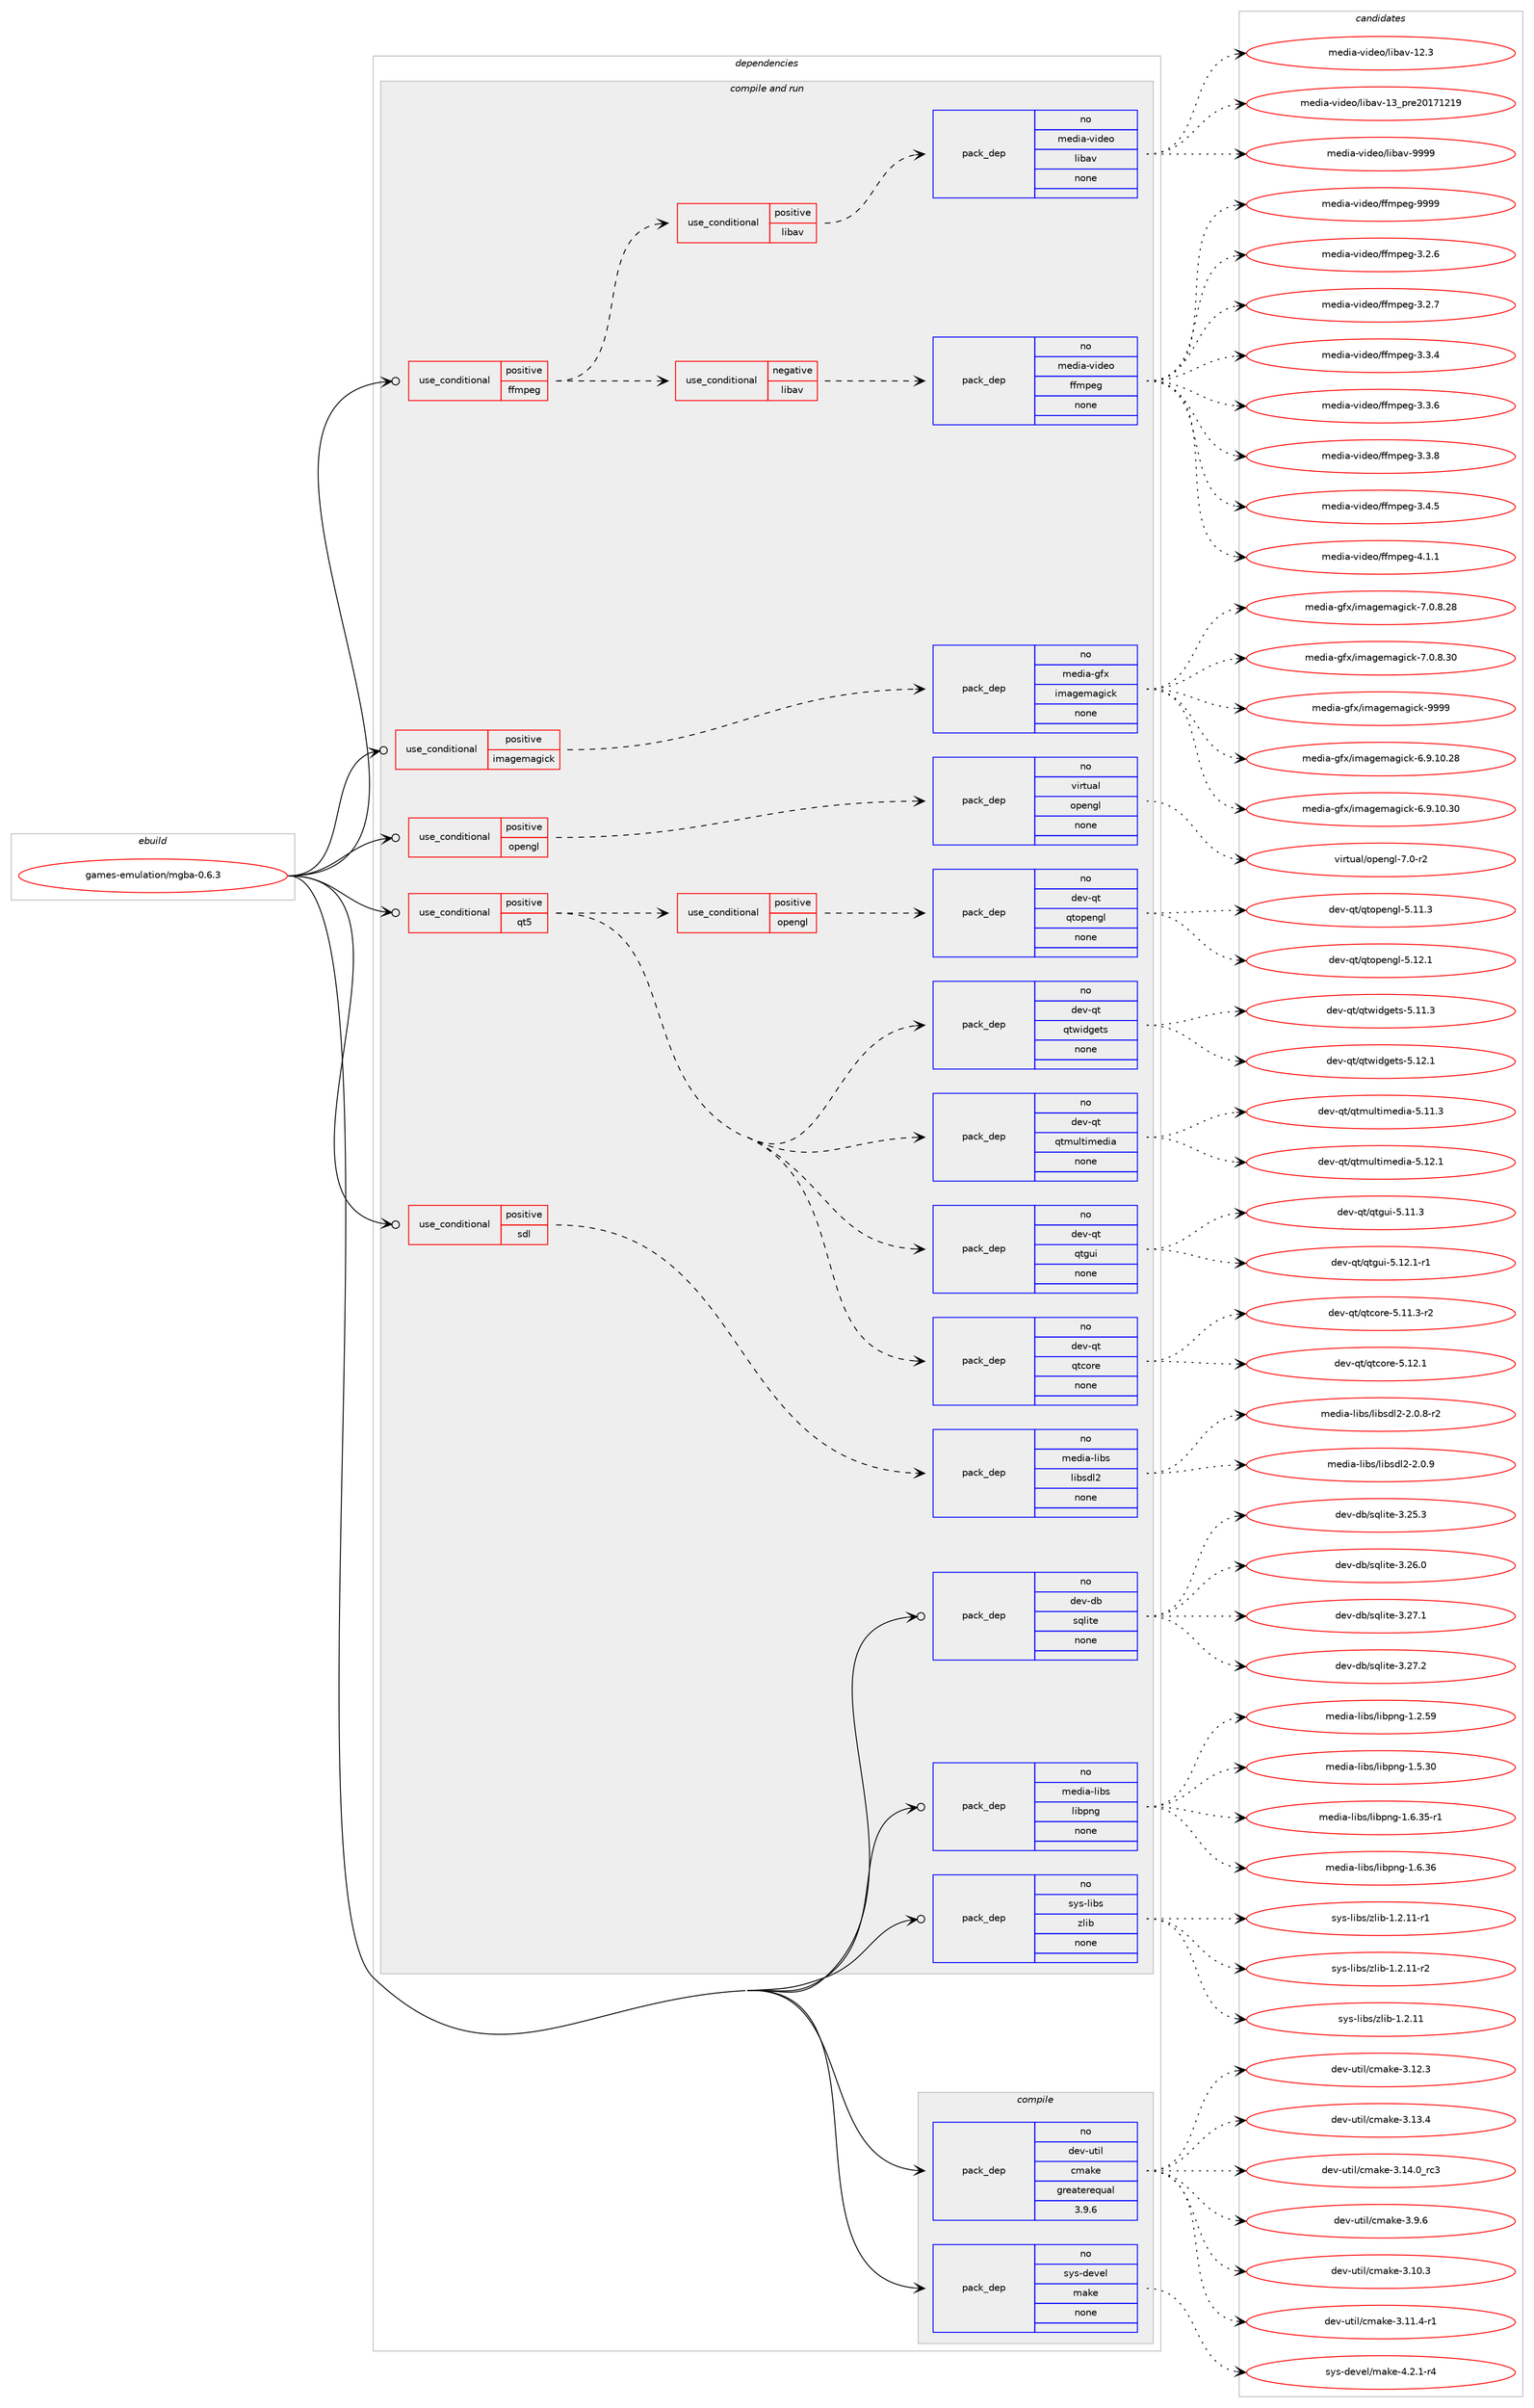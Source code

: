 digraph prolog {

# *************
# Graph options
# *************

newrank=true;
concentrate=true;
compound=true;
graph [rankdir=LR,fontname=Helvetica,fontsize=10,ranksep=1.5];#, ranksep=2.5, nodesep=0.2];
edge  [arrowhead=vee];
node  [fontname=Helvetica,fontsize=10];

# **********
# The ebuild
# **********

subgraph cluster_leftcol {
color=gray;
rank=same;
label=<<i>ebuild</i>>;
id [label="games-emulation/mgba-0.6.3", color=red, width=4, href="../games-emulation/mgba-0.6.3.svg"];
}

# ****************
# The dependencies
# ****************

subgraph cluster_midcol {
color=gray;
label=<<i>dependencies</i>>;
subgraph cluster_compile {
fillcolor="#eeeeee";
style=filled;
label=<<i>compile</i>>;
subgraph pack1105831 {
dependency1555965 [label=<<TABLE BORDER="0" CELLBORDER="1" CELLSPACING="0" CELLPADDING="4" WIDTH="220"><TR><TD ROWSPAN="6" CELLPADDING="30">pack_dep</TD></TR><TR><TD WIDTH="110">no</TD></TR><TR><TD>dev-util</TD></TR><TR><TD>cmake</TD></TR><TR><TD>greaterequal</TD></TR><TR><TD>3.9.6</TD></TR></TABLE>>, shape=none, color=blue];
}
id:e -> dependency1555965:w [weight=20,style="solid",arrowhead="vee"];
subgraph pack1105832 {
dependency1555966 [label=<<TABLE BORDER="0" CELLBORDER="1" CELLSPACING="0" CELLPADDING="4" WIDTH="220"><TR><TD ROWSPAN="6" CELLPADDING="30">pack_dep</TD></TR><TR><TD WIDTH="110">no</TD></TR><TR><TD>sys-devel</TD></TR><TR><TD>make</TD></TR><TR><TD>none</TD></TR><TR><TD></TD></TR></TABLE>>, shape=none, color=blue];
}
id:e -> dependency1555966:w [weight=20,style="solid",arrowhead="vee"];
}
subgraph cluster_compileandrun {
fillcolor="#eeeeee";
style=filled;
label=<<i>compile and run</i>>;
subgraph cond426282 {
dependency1555967 [label=<<TABLE BORDER="0" CELLBORDER="1" CELLSPACING="0" CELLPADDING="4"><TR><TD ROWSPAN="3" CELLPADDING="10">use_conditional</TD></TR><TR><TD>positive</TD></TR><TR><TD>ffmpeg</TD></TR></TABLE>>, shape=none, color=red];
subgraph cond426283 {
dependency1555968 [label=<<TABLE BORDER="0" CELLBORDER="1" CELLSPACING="0" CELLPADDING="4"><TR><TD ROWSPAN="3" CELLPADDING="10">use_conditional</TD></TR><TR><TD>positive</TD></TR><TR><TD>libav</TD></TR></TABLE>>, shape=none, color=red];
subgraph pack1105833 {
dependency1555969 [label=<<TABLE BORDER="0" CELLBORDER="1" CELLSPACING="0" CELLPADDING="4" WIDTH="220"><TR><TD ROWSPAN="6" CELLPADDING="30">pack_dep</TD></TR><TR><TD WIDTH="110">no</TD></TR><TR><TD>media-video</TD></TR><TR><TD>libav</TD></TR><TR><TD>none</TD></TR><TR><TD></TD></TR></TABLE>>, shape=none, color=blue];
}
dependency1555968:e -> dependency1555969:w [weight=20,style="dashed",arrowhead="vee"];
}
dependency1555967:e -> dependency1555968:w [weight=20,style="dashed",arrowhead="vee"];
subgraph cond426284 {
dependency1555970 [label=<<TABLE BORDER="0" CELLBORDER="1" CELLSPACING="0" CELLPADDING="4"><TR><TD ROWSPAN="3" CELLPADDING="10">use_conditional</TD></TR><TR><TD>negative</TD></TR><TR><TD>libav</TD></TR></TABLE>>, shape=none, color=red];
subgraph pack1105834 {
dependency1555971 [label=<<TABLE BORDER="0" CELLBORDER="1" CELLSPACING="0" CELLPADDING="4" WIDTH="220"><TR><TD ROWSPAN="6" CELLPADDING="30">pack_dep</TD></TR><TR><TD WIDTH="110">no</TD></TR><TR><TD>media-video</TD></TR><TR><TD>ffmpeg</TD></TR><TR><TD>none</TD></TR><TR><TD></TD></TR></TABLE>>, shape=none, color=blue];
}
dependency1555970:e -> dependency1555971:w [weight=20,style="dashed",arrowhead="vee"];
}
dependency1555967:e -> dependency1555970:w [weight=20,style="dashed",arrowhead="vee"];
}
id:e -> dependency1555967:w [weight=20,style="solid",arrowhead="odotvee"];
subgraph cond426285 {
dependency1555972 [label=<<TABLE BORDER="0" CELLBORDER="1" CELLSPACING="0" CELLPADDING="4"><TR><TD ROWSPAN="3" CELLPADDING="10">use_conditional</TD></TR><TR><TD>positive</TD></TR><TR><TD>imagemagick</TD></TR></TABLE>>, shape=none, color=red];
subgraph pack1105835 {
dependency1555973 [label=<<TABLE BORDER="0" CELLBORDER="1" CELLSPACING="0" CELLPADDING="4" WIDTH="220"><TR><TD ROWSPAN="6" CELLPADDING="30">pack_dep</TD></TR><TR><TD WIDTH="110">no</TD></TR><TR><TD>media-gfx</TD></TR><TR><TD>imagemagick</TD></TR><TR><TD>none</TD></TR><TR><TD></TD></TR></TABLE>>, shape=none, color=blue];
}
dependency1555972:e -> dependency1555973:w [weight=20,style="dashed",arrowhead="vee"];
}
id:e -> dependency1555972:w [weight=20,style="solid",arrowhead="odotvee"];
subgraph cond426286 {
dependency1555974 [label=<<TABLE BORDER="0" CELLBORDER="1" CELLSPACING="0" CELLPADDING="4"><TR><TD ROWSPAN="3" CELLPADDING="10">use_conditional</TD></TR><TR><TD>positive</TD></TR><TR><TD>opengl</TD></TR></TABLE>>, shape=none, color=red];
subgraph pack1105836 {
dependency1555975 [label=<<TABLE BORDER="0" CELLBORDER="1" CELLSPACING="0" CELLPADDING="4" WIDTH="220"><TR><TD ROWSPAN="6" CELLPADDING="30">pack_dep</TD></TR><TR><TD WIDTH="110">no</TD></TR><TR><TD>virtual</TD></TR><TR><TD>opengl</TD></TR><TR><TD>none</TD></TR><TR><TD></TD></TR></TABLE>>, shape=none, color=blue];
}
dependency1555974:e -> dependency1555975:w [weight=20,style="dashed",arrowhead="vee"];
}
id:e -> dependency1555974:w [weight=20,style="solid",arrowhead="odotvee"];
subgraph cond426287 {
dependency1555976 [label=<<TABLE BORDER="0" CELLBORDER="1" CELLSPACING="0" CELLPADDING="4"><TR><TD ROWSPAN="3" CELLPADDING="10">use_conditional</TD></TR><TR><TD>positive</TD></TR><TR><TD>qt5</TD></TR></TABLE>>, shape=none, color=red];
subgraph pack1105837 {
dependency1555977 [label=<<TABLE BORDER="0" CELLBORDER="1" CELLSPACING="0" CELLPADDING="4" WIDTH="220"><TR><TD ROWSPAN="6" CELLPADDING="30">pack_dep</TD></TR><TR><TD WIDTH="110">no</TD></TR><TR><TD>dev-qt</TD></TR><TR><TD>qtcore</TD></TR><TR><TD>none</TD></TR><TR><TD></TD></TR></TABLE>>, shape=none, color=blue];
}
dependency1555976:e -> dependency1555977:w [weight=20,style="dashed",arrowhead="vee"];
subgraph pack1105838 {
dependency1555978 [label=<<TABLE BORDER="0" CELLBORDER="1" CELLSPACING="0" CELLPADDING="4" WIDTH="220"><TR><TD ROWSPAN="6" CELLPADDING="30">pack_dep</TD></TR><TR><TD WIDTH="110">no</TD></TR><TR><TD>dev-qt</TD></TR><TR><TD>qtgui</TD></TR><TR><TD>none</TD></TR><TR><TD></TD></TR></TABLE>>, shape=none, color=blue];
}
dependency1555976:e -> dependency1555978:w [weight=20,style="dashed",arrowhead="vee"];
subgraph pack1105839 {
dependency1555979 [label=<<TABLE BORDER="0" CELLBORDER="1" CELLSPACING="0" CELLPADDING="4" WIDTH="220"><TR><TD ROWSPAN="6" CELLPADDING="30">pack_dep</TD></TR><TR><TD WIDTH="110">no</TD></TR><TR><TD>dev-qt</TD></TR><TR><TD>qtmultimedia</TD></TR><TR><TD>none</TD></TR><TR><TD></TD></TR></TABLE>>, shape=none, color=blue];
}
dependency1555976:e -> dependency1555979:w [weight=20,style="dashed",arrowhead="vee"];
subgraph pack1105840 {
dependency1555980 [label=<<TABLE BORDER="0" CELLBORDER="1" CELLSPACING="0" CELLPADDING="4" WIDTH="220"><TR><TD ROWSPAN="6" CELLPADDING="30">pack_dep</TD></TR><TR><TD WIDTH="110">no</TD></TR><TR><TD>dev-qt</TD></TR><TR><TD>qtwidgets</TD></TR><TR><TD>none</TD></TR><TR><TD></TD></TR></TABLE>>, shape=none, color=blue];
}
dependency1555976:e -> dependency1555980:w [weight=20,style="dashed",arrowhead="vee"];
subgraph cond426288 {
dependency1555981 [label=<<TABLE BORDER="0" CELLBORDER="1" CELLSPACING="0" CELLPADDING="4"><TR><TD ROWSPAN="3" CELLPADDING="10">use_conditional</TD></TR><TR><TD>positive</TD></TR><TR><TD>opengl</TD></TR></TABLE>>, shape=none, color=red];
subgraph pack1105841 {
dependency1555982 [label=<<TABLE BORDER="0" CELLBORDER="1" CELLSPACING="0" CELLPADDING="4" WIDTH="220"><TR><TD ROWSPAN="6" CELLPADDING="30">pack_dep</TD></TR><TR><TD WIDTH="110">no</TD></TR><TR><TD>dev-qt</TD></TR><TR><TD>qtopengl</TD></TR><TR><TD>none</TD></TR><TR><TD></TD></TR></TABLE>>, shape=none, color=blue];
}
dependency1555981:e -> dependency1555982:w [weight=20,style="dashed",arrowhead="vee"];
}
dependency1555976:e -> dependency1555981:w [weight=20,style="dashed",arrowhead="vee"];
}
id:e -> dependency1555976:w [weight=20,style="solid",arrowhead="odotvee"];
subgraph cond426289 {
dependency1555983 [label=<<TABLE BORDER="0" CELLBORDER="1" CELLSPACING="0" CELLPADDING="4"><TR><TD ROWSPAN="3" CELLPADDING="10">use_conditional</TD></TR><TR><TD>positive</TD></TR><TR><TD>sdl</TD></TR></TABLE>>, shape=none, color=red];
subgraph pack1105842 {
dependency1555984 [label=<<TABLE BORDER="0" CELLBORDER="1" CELLSPACING="0" CELLPADDING="4" WIDTH="220"><TR><TD ROWSPAN="6" CELLPADDING="30">pack_dep</TD></TR><TR><TD WIDTH="110">no</TD></TR><TR><TD>media-libs</TD></TR><TR><TD>libsdl2</TD></TR><TR><TD>none</TD></TR><TR><TD></TD></TR></TABLE>>, shape=none, color=blue];
}
dependency1555983:e -> dependency1555984:w [weight=20,style="dashed",arrowhead="vee"];
}
id:e -> dependency1555983:w [weight=20,style="solid",arrowhead="odotvee"];
subgraph pack1105843 {
dependency1555985 [label=<<TABLE BORDER="0" CELLBORDER="1" CELLSPACING="0" CELLPADDING="4" WIDTH="220"><TR><TD ROWSPAN="6" CELLPADDING="30">pack_dep</TD></TR><TR><TD WIDTH="110">no</TD></TR><TR><TD>dev-db</TD></TR><TR><TD>sqlite</TD></TR><TR><TD>none</TD></TR><TR><TD></TD></TR></TABLE>>, shape=none, color=blue];
}
id:e -> dependency1555985:w [weight=20,style="solid",arrowhead="odotvee"];
subgraph pack1105844 {
dependency1555986 [label=<<TABLE BORDER="0" CELLBORDER="1" CELLSPACING="0" CELLPADDING="4" WIDTH="220"><TR><TD ROWSPAN="6" CELLPADDING="30">pack_dep</TD></TR><TR><TD WIDTH="110">no</TD></TR><TR><TD>media-libs</TD></TR><TR><TD>libpng</TD></TR><TR><TD>none</TD></TR><TR><TD></TD></TR></TABLE>>, shape=none, color=blue];
}
id:e -> dependency1555986:w [weight=20,style="solid",arrowhead="odotvee"];
subgraph pack1105845 {
dependency1555987 [label=<<TABLE BORDER="0" CELLBORDER="1" CELLSPACING="0" CELLPADDING="4" WIDTH="220"><TR><TD ROWSPAN="6" CELLPADDING="30">pack_dep</TD></TR><TR><TD WIDTH="110">no</TD></TR><TR><TD>sys-libs</TD></TR><TR><TD>zlib</TD></TR><TR><TD>none</TD></TR><TR><TD></TD></TR></TABLE>>, shape=none, color=blue];
}
id:e -> dependency1555987:w [weight=20,style="solid",arrowhead="odotvee"];
}
subgraph cluster_run {
fillcolor="#eeeeee";
style=filled;
label=<<i>run</i>>;
}
}

# **************
# The candidates
# **************

subgraph cluster_choices {
rank=same;
color=gray;
label=<<i>candidates</i>>;

subgraph choice1105831 {
color=black;
nodesep=1;
choice1001011184511711610510847991099710710145514649484651 [label="dev-util/cmake-3.10.3", color=red, width=4,href="../dev-util/cmake-3.10.3.svg"];
choice10010111845117116105108479910997107101455146494946524511449 [label="dev-util/cmake-3.11.4-r1", color=red, width=4,href="../dev-util/cmake-3.11.4-r1.svg"];
choice1001011184511711610510847991099710710145514649504651 [label="dev-util/cmake-3.12.3", color=red, width=4,href="../dev-util/cmake-3.12.3.svg"];
choice1001011184511711610510847991099710710145514649514652 [label="dev-util/cmake-3.13.4", color=red, width=4,href="../dev-util/cmake-3.13.4.svg"];
choice1001011184511711610510847991099710710145514649524648951149951 [label="dev-util/cmake-3.14.0_rc3", color=red, width=4,href="../dev-util/cmake-3.14.0_rc3.svg"];
choice10010111845117116105108479910997107101455146574654 [label="dev-util/cmake-3.9.6", color=red, width=4,href="../dev-util/cmake-3.9.6.svg"];
dependency1555965:e -> choice1001011184511711610510847991099710710145514649484651:w [style=dotted,weight="100"];
dependency1555965:e -> choice10010111845117116105108479910997107101455146494946524511449:w [style=dotted,weight="100"];
dependency1555965:e -> choice1001011184511711610510847991099710710145514649504651:w [style=dotted,weight="100"];
dependency1555965:e -> choice1001011184511711610510847991099710710145514649514652:w [style=dotted,weight="100"];
dependency1555965:e -> choice1001011184511711610510847991099710710145514649524648951149951:w [style=dotted,weight="100"];
dependency1555965:e -> choice10010111845117116105108479910997107101455146574654:w [style=dotted,weight="100"];
}
subgraph choice1105832 {
color=black;
nodesep=1;
choice1151211154510010111810110847109971071014552465046494511452 [label="sys-devel/make-4.2.1-r4", color=red, width=4,href="../sys-devel/make-4.2.1-r4.svg"];
dependency1555966:e -> choice1151211154510010111810110847109971071014552465046494511452:w [style=dotted,weight="100"];
}
subgraph choice1105833 {
color=black;
nodesep=1;
choice10910110010597451181051001011114710810598971184549504651 [label="media-video/libav-12.3", color=red, width=4,href="../media-video/libav-12.3.svg"];
choice1091011001059745118105100101111471081059897118454951951121141015048495549504957 [label="media-video/libav-13_pre20171219", color=red, width=4,href="../media-video/libav-13_pre20171219.svg"];
choice10910110010597451181051001011114710810598971184557575757 [label="media-video/libav-9999", color=red, width=4,href="../media-video/libav-9999.svg"];
dependency1555969:e -> choice10910110010597451181051001011114710810598971184549504651:w [style=dotted,weight="100"];
dependency1555969:e -> choice1091011001059745118105100101111471081059897118454951951121141015048495549504957:w [style=dotted,weight="100"];
dependency1555969:e -> choice10910110010597451181051001011114710810598971184557575757:w [style=dotted,weight="100"];
}
subgraph choice1105834 {
color=black;
nodesep=1;
choice109101100105974511810510010111147102102109112101103455146504654 [label="media-video/ffmpeg-3.2.6", color=red, width=4,href="../media-video/ffmpeg-3.2.6.svg"];
choice109101100105974511810510010111147102102109112101103455146504655 [label="media-video/ffmpeg-3.2.7", color=red, width=4,href="../media-video/ffmpeg-3.2.7.svg"];
choice109101100105974511810510010111147102102109112101103455146514652 [label="media-video/ffmpeg-3.3.4", color=red, width=4,href="../media-video/ffmpeg-3.3.4.svg"];
choice109101100105974511810510010111147102102109112101103455146514654 [label="media-video/ffmpeg-3.3.6", color=red, width=4,href="../media-video/ffmpeg-3.3.6.svg"];
choice109101100105974511810510010111147102102109112101103455146514656 [label="media-video/ffmpeg-3.3.8", color=red, width=4,href="../media-video/ffmpeg-3.3.8.svg"];
choice109101100105974511810510010111147102102109112101103455146524653 [label="media-video/ffmpeg-3.4.5", color=red, width=4,href="../media-video/ffmpeg-3.4.5.svg"];
choice109101100105974511810510010111147102102109112101103455246494649 [label="media-video/ffmpeg-4.1.1", color=red, width=4,href="../media-video/ffmpeg-4.1.1.svg"];
choice1091011001059745118105100101111471021021091121011034557575757 [label="media-video/ffmpeg-9999", color=red, width=4,href="../media-video/ffmpeg-9999.svg"];
dependency1555971:e -> choice109101100105974511810510010111147102102109112101103455146504654:w [style=dotted,weight="100"];
dependency1555971:e -> choice109101100105974511810510010111147102102109112101103455146504655:w [style=dotted,weight="100"];
dependency1555971:e -> choice109101100105974511810510010111147102102109112101103455146514652:w [style=dotted,weight="100"];
dependency1555971:e -> choice109101100105974511810510010111147102102109112101103455146514654:w [style=dotted,weight="100"];
dependency1555971:e -> choice109101100105974511810510010111147102102109112101103455146514656:w [style=dotted,weight="100"];
dependency1555971:e -> choice109101100105974511810510010111147102102109112101103455146524653:w [style=dotted,weight="100"];
dependency1555971:e -> choice109101100105974511810510010111147102102109112101103455246494649:w [style=dotted,weight="100"];
dependency1555971:e -> choice1091011001059745118105100101111471021021091121011034557575757:w [style=dotted,weight="100"];
}
subgraph choice1105835 {
color=black;
nodesep=1;
choice10910110010597451031021204710510997103101109971031059910745544657464948465056 [label="media-gfx/imagemagick-6.9.10.28", color=red, width=4,href="../media-gfx/imagemagick-6.9.10.28.svg"];
choice10910110010597451031021204710510997103101109971031059910745544657464948465148 [label="media-gfx/imagemagick-6.9.10.30", color=red, width=4,href="../media-gfx/imagemagick-6.9.10.30.svg"];
choice109101100105974510310212047105109971031011099710310599107455546484656465056 [label="media-gfx/imagemagick-7.0.8.28", color=red, width=4,href="../media-gfx/imagemagick-7.0.8.28.svg"];
choice109101100105974510310212047105109971031011099710310599107455546484656465148 [label="media-gfx/imagemagick-7.0.8.30", color=red, width=4,href="../media-gfx/imagemagick-7.0.8.30.svg"];
choice1091011001059745103102120471051099710310110997103105991074557575757 [label="media-gfx/imagemagick-9999", color=red, width=4,href="../media-gfx/imagemagick-9999.svg"];
dependency1555973:e -> choice10910110010597451031021204710510997103101109971031059910745544657464948465056:w [style=dotted,weight="100"];
dependency1555973:e -> choice10910110010597451031021204710510997103101109971031059910745544657464948465148:w [style=dotted,weight="100"];
dependency1555973:e -> choice109101100105974510310212047105109971031011099710310599107455546484656465056:w [style=dotted,weight="100"];
dependency1555973:e -> choice109101100105974510310212047105109971031011099710310599107455546484656465148:w [style=dotted,weight="100"];
dependency1555973:e -> choice1091011001059745103102120471051099710310110997103105991074557575757:w [style=dotted,weight="100"];
}
subgraph choice1105836 {
color=black;
nodesep=1;
choice1181051141161179710847111112101110103108455546484511450 [label="virtual/opengl-7.0-r2", color=red, width=4,href="../virtual/opengl-7.0-r2.svg"];
dependency1555975:e -> choice1181051141161179710847111112101110103108455546484511450:w [style=dotted,weight="100"];
}
subgraph choice1105837 {
color=black;
nodesep=1;
choice100101118451131164711311699111114101455346494946514511450 [label="dev-qt/qtcore-5.11.3-r2", color=red, width=4,href="../dev-qt/qtcore-5.11.3-r2.svg"];
choice10010111845113116471131169911111410145534649504649 [label="dev-qt/qtcore-5.12.1", color=red, width=4,href="../dev-qt/qtcore-5.12.1.svg"];
dependency1555977:e -> choice100101118451131164711311699111114101455346494946514511450:w [style=dotted,weight="100"];
dependency1555977:e -> choice10010111845113116471131169911111410145534649504649:w [style=dotted,weight="100"];
}
subgraph choice1105838 {
color=black;
nodesep=1;
choice100101118451131164711311610311710545534649494651 [label="dev-qt/qtgui-5.11.3", color=red, width=4,href="../dev-qt/qtgui-5.11.3.svg"];
choice1001011184511311647113116103117105455346495046494511449 [label="dev-qt/qtgui-5.12.1-r1", color=red, width=4,href="../dev-qt/qtgui-5.12.1-r1.svg"];
dependency1555978:e -> choice100101118451131164711311610311710545534649494651:w [style=dotted,weight="100"];
dependency1555978:e -> choice1001011184511311647113116103117105455346495046494511449:w [style=dotted,weight="100"];
}
subgraph choice1105839 {
color=black;
nodesep=1;
choice10010111845113116471131161091171081161051091011001059745534649494651 [label="dev-qt/qtmultimedia-5.11.3", color=red, width=4,href="../dev-qt/qtmultimedia-5.11.3.svg"];
choice10010111845113116471131161091171081161051091011001059745534649504649 [label="dev-qt/qtmultimedia-5.12.1", color=red, width=4,href="../dev-qt/qtmultimedia-5.12.1.svg"];
dependency1555979:e -> choice10010111845113116471131161091171081161051091011001059745534649494651:w [style=dotted,weight="100"];
dependency1555979:e -> choice10010111845113116471131161091171081161051091011001059745534649504649:w [style=dotted,weight="100"];
}
subgraph choice1105840 {
color=black;
nodesep=1;
choice100101118451131164711311611910510010310111611545534649494651 [label="dev-qt/qtwidgets-5.11.3", color=red, width=4,href="../dev-qt/qtwidgets-5.11.3.svg"];
choice100101118451131164711311611910510010310111611545534649504649 [label="dev-qt/qtwidgets-5.12.1", color=red, width=4,href="../dev-qt/qtwidgets-5.12.1.svg"];
dependency1555980:e -> choice100101118451131164711311611910510010310111611545534649494651:w [style=dotted,weight="100"];
dependency1555980:e -> choice100101118451131164711311611910510010310111611545534649504649:w [style=dotted,weight="100"];
}
subgraph choice1105841 {
color=black;
nodesep=1;
choice100101118451131164711311611111210111010310845534649494651 [label="dev-qt/qtopengl-5.11.3", color=red, width=4,href="../dev-qt/qtopengl-5.11.3.svg"];
choice100101118451131164711311611111210111010310845534649504649 [label="dev-qt/qtopengl-5.12.1", color=red, width=4,href="../dev-qt/qtopengl-5.12.1.svg"];
dependency1555982:e -> choice100101118451131164711311611111210111010310845534649494651:w [style=dotted,weight="100"];
dependency1555982:e -> choice100101118451131164711311611111210111010310845534649504649:w [style=dotted,weight="100"];
}
subgraph choice1105842 {
color=black;
nodesep=1;
choice1091011001059745108105981154710810598115100108504550464846564511450 [label="media-libs/libsdl2-2.0.8-r2", color=red, width=4,href="../media-libs/libsdl2-2.0.8-r2.svg"];
choice109101100105974510810598115471081059811510010850455046484657 [label="media-libs/libsdl2-2.0.9", color=red, width=4,href="../media-libs/libsdl2-2.0.9.svg"];
dependency1555984:e -> choice1091011001059745108105981154710810598115100108504550464846564511450:w [style=dotted,weight="100"];
dependency1555984:e -> choice109101100105974510810598115471081059811510010850455046484657:w [style=dotted,weight="100"];
}
subgraph choice1105843 {
color=black;
nodesep=1;
choice10010111845100984711511310810511610145514650534651 [label="dev-db/sqlite-3.25.3", color=red, width=4,href="../dev-db/sqlite-3.25.3.svg"];
choice10010111845100984711511310810511610145514650544648 [label="dev-db/sqlite-3.26.0", color=red, width=4,href="../dev-db/sqlite-3.26.0.svg"];
choice10010111845100984711511310810511610145514650554649 [label="dev-db/sqlite-3.27.1", color=red, width=4,href="../dev-db/sqlite-3.27.1.svg"];
choice10010111845100984711511310810511610145514650554650 [label="dev-db/sqlite-3.27.2", color=red, width=4,href="../dev-db/sqlite-3.27.2.svg"];
dependency1555985:e -> choice10010111845100984711511310810511610145514650534651:w [style=dotted,weight="100"];
dependency1555985:e -> choice10010111845100984711511310810511610145514650544648:w [style=dotted,weight="100"];
dependency1555985:e -> choice10010111845100984711511310810511610145514650554649:w [style=dotted,weight="100"];
dependency1555985:e -> choice10010111845100984711511310810511610145514650554650:w [style=dotted,weight="100"];
}
subgraph choice1105844 {
color=black;
nodesep=1;
choice109101100105974510810598115471081059811211010345494650465357 [label="media-libs/libpng-1.2.59", color=red, width=4,href="../media-libs/libpng-1.2.59.svg"];
choice109101100105974510810598115471081059811211010345494653465148 [label="media-libs/libpng-1.5.30", color=red, width=4,href="../media-libs/libpng-1.5.30.svg"];
choice1091011001059745108105981154710810598112110103454946544651534511449 [label="media-libs/libpng-1.6.35-r1", color=red, width=4,href="../media-libs/libpng-1.6.35-r1.svg"];
choice109101100105974510810598115471081059811211010345494654465154 [label="media-libs/libpng-1.6.36", color=red, width=4,href="../media-libs/libpng-1.6.36.svg"];
dependency1555986:e -> choice109101100105974510810598115471081059811211010345494650465357:w [style=dotted,weight="100"];
dependency1555986:e -> choice109101100105974510810598115471081059811211010345494653465148:w [style=dotted,weight="100"];
dependency1555986:e -> choice1091011001059745108105981154710810598112110103454946544651534511449:w [style=dotted,weight="100"];
dependency1555986:e -> choice109101100105974510810598115471081059811211010345494654465154:w [style=dotted,weight="100"];
}
subgraph choice1105845 {
color=black;
nodesep=1;
choice1151211154510810598115471221081059845494650464949 [label="sys-libs/zlib-1.2.11", color=red, width=4,href="../sys-libs/zlib-1.2.11.svg"];
choice11512111545108105981154712210810598454946504649494511449 [label="sys-libs/zlib-1.2.11-r1", color=red, width=4,href="../sys-libs/zlib-1.2.11-r1.svg"];
choice11512111545108105981154712210810598454946504649494511450 [label="sys-libs/zlib-1.2.11-r2", color=red, width=4,href="../sys-libs/zlib-1.2.11-r2.svg"];
dependency1555987:e -> choice1151211154510810598115471221081059845494650464949:w [style=dotted,weight="100"];
dependency1555987:e -> choice11512111545108105981154712210810598454946504649494511449:w [style=dotted,weight="100"];
dependency1555987:e -> choice11512111545108105981154712210810598454946504649494511450:w [style=dotted,weight="100"];
}
}

}
